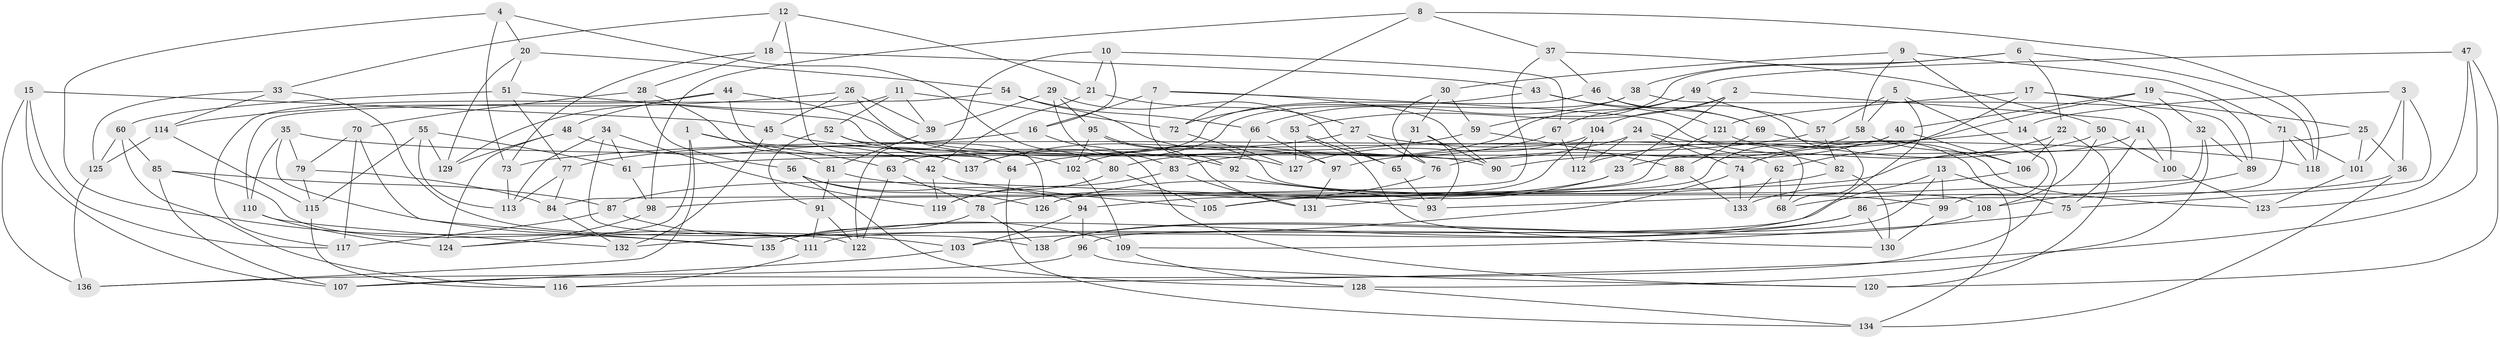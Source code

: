 // Generated by graph-tools (version 1.1) at 2025/16/03/09/25 04:16:44]
// undirected, 138 vertices, 276 edges
graph export_dot {
graph [start="1"]
  node [color=gray90,style=filled];
  1;
  2;
  3;
  4;
  5;
  6;
  7;
  8;
  9;
  10;
  11;
  12;
  13;
  14;
  15;
  16;
  17;
  18;
  19;
  20;
  21;
  22;
  23;
  24;
  25;
  26;
  27;
  28;
  29;
  30;
  31;
  32;
  33;
  34;
  35;
  36;
  37;
  38;
  39;
  40;
  41;
  42;
  43;
  44;
  45;
  46;
  47;
  48;
  49;
  50;
  51;
  52;
  53;
  54;
  55;
  56;
  57;
  58;
  59;
  60;
  61;
  62;
  63;
  64;
  65;
  66;
  67;
  68;
  69;
  70;
  71;
  72;
  73;
  74;
  75;
  76;
  77;
  78;
  79;
  80;
  81;
  82;
  83;
  84;
  85;
  86;
  87;
  88;
  89;
  90;
  91;
  92;
  93;
  94;
  95;
  96;
  97;
  98;
  99;
  100;
  101;
  102;
  103;
  104;
  105;
  106;
  107;
  108;
  109;
  110;
  111;
  112;
  113;
  114;
  115;
  116;
  117;
  118;
  119;
  120;
  121;
  122;
  123;
  124;
  125;
  126;
  127;
  128;
  129;
  130;
  131;
  132;
  133;
  134;
  135;
  136;
  137;
  138;
  1 -- 136;
  1 -- 63;
  1 -- 124;
  1 -- 42;
  2 -- 53;
  2 -- 23;
  2 -- 41;
  2 -- 104;
  3 -- 101;
  3 -- 14;
  3 -- 75;
  3 -- 36;
  4 -- 73;
  4 -- 135;
  4 -- 80;
  4 -- 20;
  5 -- 111;
  5 -- 57;
  5 -- 58;
  5 -- 99;
  6 -- 59;
  6 -- 118;
  6 -- 38;
  6 -- 22;
  7 -- 16;
  7 -- 82;
  7 -- 90;
  7 -- 92;
  8 -- 72;
  8 -- 37;
  8 -- 118;
  8 -- 98;
  9 -- 58;
  9 -- 14;
  9 -- 30;
  9 -- 71;
  10 -- 122;
  10 -- 21;
  10 -- 16;
  10 -- 67;
  11 -- 72;
  11 -- 39;
  11 -- 129;
  11 -- 52;
  12 -- 18;
  12 -- 33;
  12 -- 64;
  12 -- 21;
  13 -- 99;
  13 -- 96;
  13 -- 135;
  13 -- 75;
  14 -- 73;
  14 -- 107;
  15 -- 45;
  15 -- 107;
  15 -- 136;
  15 -- 117;
  16 -- 120;
  16 -- 77;
  17 -- 25;
  17 -- 62;
  17 -- 121;
  17 -- 100;
  18 -- 73;
  18 -- 43;
  18 -- 28;
  19 -- 32;
  19 -- 74;
  19 -- 40;
  19 -- 89;
  20 -- 129;
  20 -- 54;
  20 -- 51;
  21 -- 27;
  21 -- 42;
  22 -- 120;
  22 -- 106;
  22 -- 23;
  23 -- 126;
  23 -- 87;
  24 -- 83;
  24 -- 74;
  24 -- 68;
  24 -- 112;
  25 -- 101;
  25 -- 61;
  25 -- 36;
  26 -- 114;
  26 -- 39;
  26 -- 45;
  26 -- 127;
  27 -- 137;
  27 -- 76;
  27 -- 62;
  28 -- 56;
  28 -- 81;
  28 -- 70;
  29 -- 83;
  29 -- 39;
  29 -- 95;
  29 -- 65;
  30 -- 76;
  30 -- 31;
  30 -- 59;
  31 -- 90;
  31 -- 65;
  31 -- 93;
  32 -- 89;
  32 -- 128;
  32 -- 93;
  33 -- 125;
  33 -- 138;
  33 -- 114;
  34 -- 122;
  34 -- 61;
  34 -- 119;
  34 -- 113;
  35 -- 103;
  35 -- 118;
  35 -- 79;
  35 -- 110;
  36 -- 68;
  36 -- 134;
  37 -- 50;
  37 -- 46;
  37 -- 84;
  38 -- 89;
  38 -- 137;
  38 -- 66;
  39 -- 81;
  40 -- 106;
  40 -- 105;
  40 -- 90;
  41 -- 98;
  41 -- 100;
  41 -- 75;
  42 -- 119;
  42 -- 105;
  43 -- 69;
  43 -- 72;
  43 -- 121;
  44 -- 48;
  44 -- 117;
  44 -- 90;
  44 -- 137;
  45 -- 132;
  45 -- 92;
  46 -- 68;
  46 -- 69;
  46 -- 63;
  47 -- 123;
  47 -- 116;
  47 -- 120;
  47 -- 49;
  48 -- 124;
  48 -- 137;
  48 -- 129;
  49 -- 102;
  49 -- 57;
  49 -- 67;
  50 -- 112;
  50 -- 100;
  50 -- 108;
  51 -- 60;
  51 -- 102;
  51 -- 77;
  52 -- 91;
  52 -- 126;
  52 -- 64;
  53 -- 65;
  53 -- 130;
  53 -- 127;
  54 -- 110;
  54 -- 66;
  54 -- 97;
  55 -- 113;
  55 -- 61;
  55 -- 115;
  55 -- 129;
  56 -- 128;
  56 -- 126;
  56 -- 94;
  57 -- 97;
  57 -- 82;
  58 -- 76;
  58 -- 106;
  59 -- 88;
  59 -- 64;
  60 -- 125;
  60 -- 85;
  60 -- 116;
  61 -- 98;
  62 -- 68;
  62 -- 133;
  63 -- 78;
  63 -- 122;
  64 -- 134;
  65 -- 93;
  66 -- 92;
  66 -- 97;
  67 -- 80;
  67 -- 112;
  69 -- 88;
  69 -- 123;
  70 -- 79;
  70 -- 135;
  70 -- 117;
  71 -- 86;
  71 -- 118;
  71 -- 101;
  72 -- 127;
  73 -- 113;
  74 -- 132;
  74 -- 133;
  75 -- 109;
  76 -- 78;
  77 -- 84;
  77 -- 113;
  78 -- 138;
  78 -- 135;
  79 -- 84;
  79 -- 115;
  80 -- 119;
  80 -- 105;
  81 -- 93;
  81 -- 91;
  82 -- 130;
  82 -- 131;
  83 -- 131;
  83 -- 119;
  84 -- 132;
  85 -- 107;
  85 -- 87;
  85 -- 111;
  86 -- 138;
  86 -- 103;
  86 -- 130;
  87 -- 109;
  87 -- 117;
  88 -- 133;
  88 -- 94;
  89 -- 108;
  91 -- 111;
  91 -- 122;
  92 -- 99;
  94 -- 96;
  94 -- 103;
  95 -- 131;
  95 -- 102;
  95 -- 108;
  96 -- 136;
  96 -- 120;
  97 -- 131;
  98 -- 124;
  99 -- 130;
  100 -- 123;
  101 -- 123;
  102 -- 109;
  103 -- 107;
  104 -- 127;
  104 -- 112;
  104 -- 105;
  106 -- 133;
  108 -- 138;
  109 -- 128;
  110 -- 132;
  110 -- 124;
  111 -- 116;
  114 -- 125;
  114 -- 115;
  115 -- 116;
  121 -- 126;
  121 -- 134;
  125 -- 136;
  128 -- 134;
}

